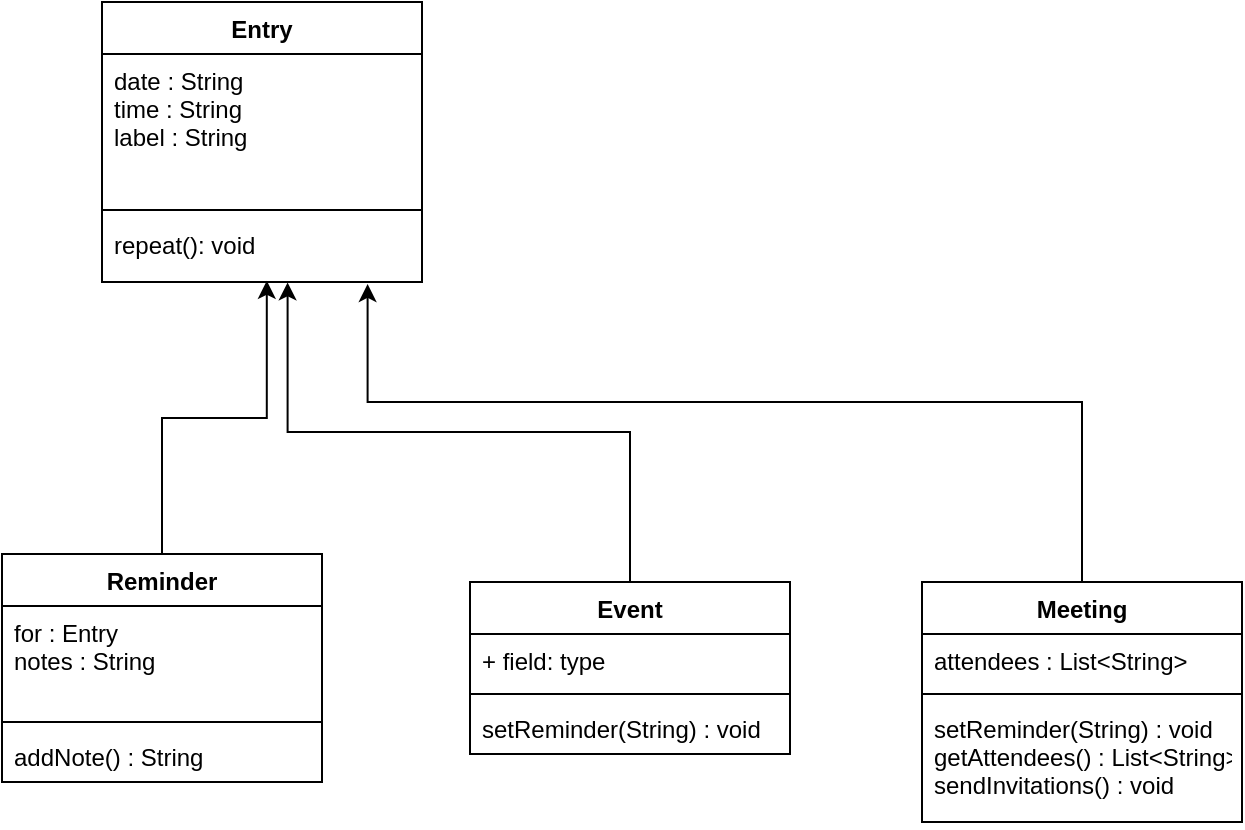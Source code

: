 <mxfile version="13.7.7" type="device"><diagram id="C5RBs43oDa-KdzZeNtuy" name="Page-1"><mxGraphModel dx="1038" dy="548" grid="1" gridSize="10" guides="1" tooltips="1" connect="1" arrows="1" fold="1" page="1" pageScale="1" pageWidth="827" pageHeight="1169" math="0" shadow="0"><root><mxCell id="WIyWlLk6GJQsqaUBKTNV-0"/><mxCell id="WIyWlLk6GJQsqaUBKTNV-1" parent="WIyWlLk6GJQsqaUBKTNV-0"/><mxCell id="GevIFjLlSJoqI7LBinbP-23" style="edgeStyle=orthogonalEdgeStyle;rounded=0;orthogonalLoop=1;jettySize=auto;html=1;exitX=0.5;exitY=0;exitDx=0;exitDy=0;entryX=0.515;entryY=0.981;entryDx=0;entryDy=0;entryPerimeter=0;" edge="1" parent="WIyWlLk6GJQsqaUBKTNV-1" source="GevIFjLlSJoqI7LBinbP-18" target="GevIFjLlSJoqI7LBinbP-8"><mxGeometry relative="1" as="geometry"/></mxCell><mxCell id="GevIFjLlSJoqI7LBinbP-18" value="Reminder" style="swimlane;fontStyle=1;align=center;verticalAlign=top;childLayout=stackLayout;horizontal=1;startSize=26;horizontalStack=0;resizeParent=1;resizeParentMax=0;resizeLast=0;collapsible=1;marginBottom=0;" vertex="1" parent="WIyWlLk6GJQsqaUBKTNV-1"><mxGeometry x="20" y="326" width="160" height="114" as="geometry"/></mxCell><mxCell id="GevIFjLlSJoqI7LBinbP-19" value="for : Entry&#10;notes : String" style="text;strokeColor=none;fillColor=none;align=left;verticalAlign=top;spacingLeft=4;spacingRight=4;overflow=hidden;rotatable=0;points=[[0,0.5],[1,0.5]];portConstraint=eastwest;" vertex="1" parent="GevIFjLlSJoqI7LBinbP-18"><mxGeometry y="26" width="160" height="54" as="geometry"/></mxCell><mxCell id="GevIFjLlSJoqI7LBinbP-20" value="" style="line;strokeWidth=1;fillColor=none;align=left;verticalAlign=middle;spacingTop=-1;spacingLeft=3;spacingRight=3;rotatable=0;labelPosition=right;points=[];portConstraint=eastwest;" vertex="1" parent="GevIFjLlSJoqI7LBinbP-18"><mxGeometry y="80" width="160" height="8" as="geometry"/></mxCell><mxCell id="GevIFjLlSJoqI7LBinbP-21" value="addNote() : String" style="text;strokeColor=none;fillColor=none;align=left;verticalAlign=top;spacingLeft=4;spacingRight=4;overflow=hidden;rotatable=0;points=[[0,0.5],[1,0.5]];portConstraint=eastwest;" vertex="1" parent="GevIFjLlSJoqI7LBinbP-18"><mxGeometry y="88" width="160" height="26" as="geometry"/></mxCell><mxCell id="GevIFjLlSJoqI7LBinbP-26" style="edgeStyle=orthogonalEdgeStyle;rounded=0;orthogonalLoop=1;jettySize=auto;html=1;exitX=0.5;exitY=0;exitDx=0;exitDy=0;entryX=0.83;entryY=1.031;entryDx=0;entryDy=0;entryPerimeter=0;" edge="1" parent="WIyWlLk6GJQsqaUBKTNV-1" source="GevIFjLlSJoqI7LBinbP-13" target="GevIFjLlSJoqI7LBinbP-8"><mxGeometry relative="1" as="geometry"><Array as="points"><mxPoint x="560" y="250"/><mxPoint x="203" y="250"/></Array></mxGeometry></mxCell><mxCell id="GevIFjLlSJoqI7LBinbP-5" value="Entry" style="swimlane;fontStyle=1;align=center;verticalAlign=top;childLayout=stackLayout;horizontal=1;startSize=26;horizontalStack=0;resizeParent=1;resizeParentMax=0;resizeLast=0;collapsible=1;marginBottom=0;" vertex="1" parent="WIyWlLk6GJQsqaUBKTNV-1"><mxGeometry x="70" y="50" width="160" height="140" as="geometry"/></mxCell><mxCell id="GevIFjLlSJoqI7LBinbP-6" value="date : String&#10;time : String&#10;label : String" style="text;strokeColor=none;fillColor=none;align=left;verticalAlign=top;spacingLeft=4;spacingRight=4;overflow=hidden;rotatable=0;points=[[0,0.5],[1,0.5]];portConstraint=eastwest;" vertex="1" parent="GevIFjLlSJoqI7LBinbP-5"><mxGeometry y="26" width="160" height="74" as="geometry"/></mxCell><mxCell id="GevIFjLlSJoqI7LBinbP-7" value="" style="line;strokeWidth=1;fillColor=none;align=left;verticalAlign=middle;spacingTop=-1;spacingLeft=3;spacingRight=3;rotatable=0;labelPosition=right;points=[];portConstraint=eastwest;" vertex="1" parent="GevIFjLlSJoqI7LBinbP-5"><mxGeometry y="100" width="160" height="8" as="geometry"/></mxCell><mxCell id="GevIFjLlSJoqI7LBinbP-8" value="repeat(): void" style="text;strokeColor=none;fillColor=none;align=left;verticalAlign=top;spacingLeft=4;spacingRight=4;overflow=hidden;rotatable=0;points=[[0,0.5],[1,0.5]];portConstraint=eastwest;" vertex="1" parent="GevIFjLlSJoqI7LBinbP-5"><mxGeometry y="108" width="160" height="32" as="geometry"/></mxCell><mxCell id="GevIFjLlSJoqI7LBinbP-25" style="edgeStyle=orthogonalEdgeStyle;rounded=0;orthogonalLoop=1;jettySize=auto;html=1;exitX=0.5;exitY=0;exitDx=0;exitDy=0;entryX=0.58;entryY=1.006;entryDx=0;entryDy=0;entryPerimeter=0;" edge="1" parent="WIyWlLk6GJQsqaUBKTNV-1" source="GevIFjLlSJoqI7LBinbP-9" target="GevIFjLlSJoqI7LBinbP-8"><mxGeometry relative="1" as="geometry"/></mxCell><mxCell id="GevIFjLlSJoqI7LBinbP-9" value="Event" style="swimlane;fontStyle=1;align=center;verticalAlign=top;childLayout=stackLayout;horizontal=1;startSize=26;horizontalStack=0;resizeParent=1;resizeParentMax=0;resizeLast=0;collapsible=1;marginBottom=0;" vertex="1" parent="WIyWlLk6GJQsqaUBKTNV-1"><mxGeometry x="254" y="340" width="160" height="86" as="geometry"/></mxCell><mxCell id="GevIFjLlSJoqI7LBinbP-10" value="+ field: type" style="text;strokeColor=none;fillColor=none;align=left;verticalAlign=top;spacingLeft=4;spacingRight=4;overflow=hidden;rotatable=0;points=[[0,0.5],[1,0.5]];portConstraint=eastwest;" vertex="1" parent="GevIFjLlSJoqI7LBinbP-9"><mxGeometry y="26" width="160" height="26" as="geometry"/></mxCell><mxCell id="GevIFjLlSJoqI7LBinbP-11" value="" style="line;strokeWidth=1;fillColor=none;align=left;verticalAlign=middle;spacingTop=-1;spacingLeft=3;spacingRight=3;rotatable=0;labelPosition=right;points=[];portConstraint=eastwest;" vertex="1" parent="GevIFjLlSJoqI7LBinbP-9"><mxGeometry y="52" width="160" height="8" as="geometry"/></mxCell><mxCell id="GevIFjLlSJoqI7LBinbP-12" value="setReminder(String) : void" style="text;strokeColor=none;fillColor=none;align=left;verticalAlign=top;spacingLeft=4;spacingRight=4;overflow=hidden;rotatable=0;points=[[0,0.5],[1,0.5]];portConstraint=eastwest;" vertex="1" parent="GevIFjLlSJoqI7LBinbP-9"><mxGeometry y="60" width="160" height="26" as="geometry"/></mxCell><mxCell id="GevIFjLlSJoqI7LBinbP-13" value="Meeting" style="swimlane;fontStyle=1;align=center;verticalAlign=top;childLayout=stackLayout;horizontal=1;startSize=26;horizontalStack=0;resizeParent=1;resizeParentMax=0;resizeLast=0;collapsible=1;marginBottom=0;" vertex="1" parent="WIyWlLk6GJQsqaUBKTNV-1"><mxGeometry x="480" y="340" width="160" height="120" as="geometry"/></mxCell><mxCell id="GevIFjLlSJoqI7LBinbP-14" value="attendees : List&lt;String&gt;" style="text;strokeColor=none;fillColor=none;align=left;verticalAlign=top;spacingLeft=4;spacingRight=4;overflow=hidden;rotatable=0;points=[[0,0.5],[1,0.5]];portConstraint=eastwest;" vertex="1" parent="GevIFjLlSJoqI7LBinbP-13"><mxGeometry y="26" width="160" height="26" as="geometry"/></mxCell><mxCell id="GevIFjLlSJoqI7LBinbP-15" value="" style="line;strokeWidth=1;fillColor=none;align=left;verticalAlign=middle;spacingTop=-1;spacingLeft=3;spacingRight=3;rotatable=0;labelPosition=right;points=[];portConstraint=eastwest;" vertex="1" parent="GevIFjLlSJoqI7LBinbP-13"><mxGeometry y="52" width="160" height="8" as="geometry"/></mxCell><mxCell id="GevIFjLlSJoqI7LBinbP-16" value="setReminder(String) : void&#10;getAttendees() : List&lt;String&gt;&#10;sendInvitations() : void" style="text;strokeColor=none;fillColor=none;align=left;verticalAlign=top;spacingLeft=4;spacingRight=4;overflow=hidden;rotatable=0;points=[[0,0.5],[1,0.5]];portConstraint=eastwest;" vertex="1" parent="GevIFjLlSJoqI7LBinbP-13"><mxGeometry y="60" width="160" height="60" as="geometry"/></mxCell></root></mxGraphModel></diagram></mxfile>
